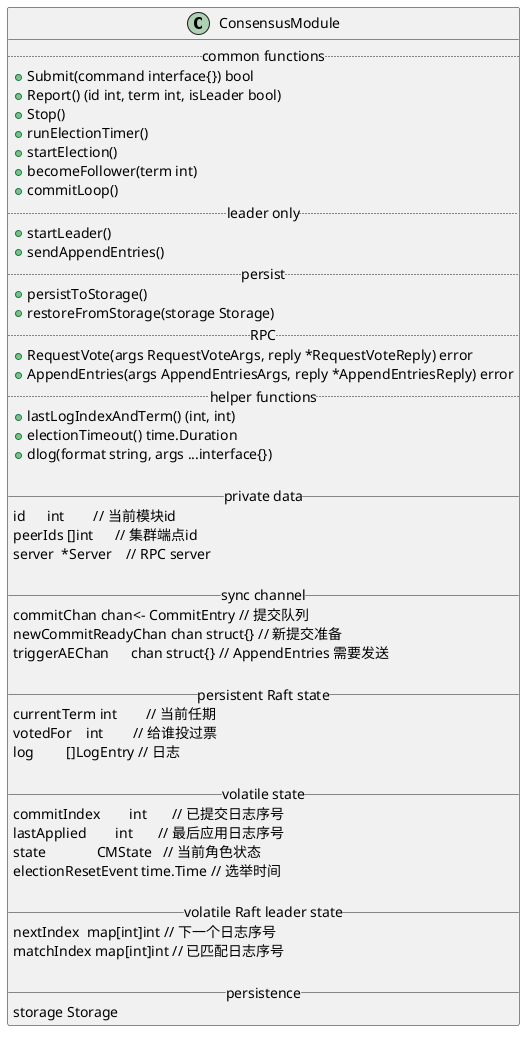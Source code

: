 @startuml

class ConsensusModule {
  .. common functions ..
  + Submit(command interface{}) bool
  + Report() (id int, term int, isLeader bool)
  + Stop()
  + runElectionTimer()
  + startElection()
  + becomeFollower(term int)
  + commitLoop()
  .. leader only ..
  + startLeader()
  + sendAppendEntries()
  .. persist ..
  + persistToStorage()
  + restoreFromStorage(storage Storage)
  .. RPC ..
  + RequestVote(args RequestVoteArgs, reply *RequestVoteReply) error
  + AppendEntries(args AppendEntriesArgs, reply *AppendEntriesReply) error
  .. helper functions ..
  + lastLogIndexAndTerm() (int, int)
  + electionTimeout() time.Duration
  + dlog(format string, args ...interface{})

  __ private data __
  id      int        // 当前模块id
  peerIds []int      // 集群端点id
  server  *Server    // RPC server

  __ sync channel __
  commitChan chan<- CommitEntry // 提交队列
  newCommitReadyChan chan struct{} // 新提交准备
  triggerAEChan      chan struct{} // AppendEntries 需要发送

  __ persistent Raft state __
  currentTerm int        // 当前任期
  votedFor    int        // 给谁投过票
  log         []LogEntry // 日志

  __ volatile state __
  commitIndex        int       // 已提交日志序号
  lastApplied        int       // 最后应用日志序号
  state              CMState   // 当前角色状态
  electionResetEvent time.Time // 选举时间

  __ volatile Raft leader state __
  nextIndex  map[int]int // 下一个日志序号
  matchIndex map[int]int // 已匹配日志序号

  __ persistence __
  storage Storage
}

@enduml